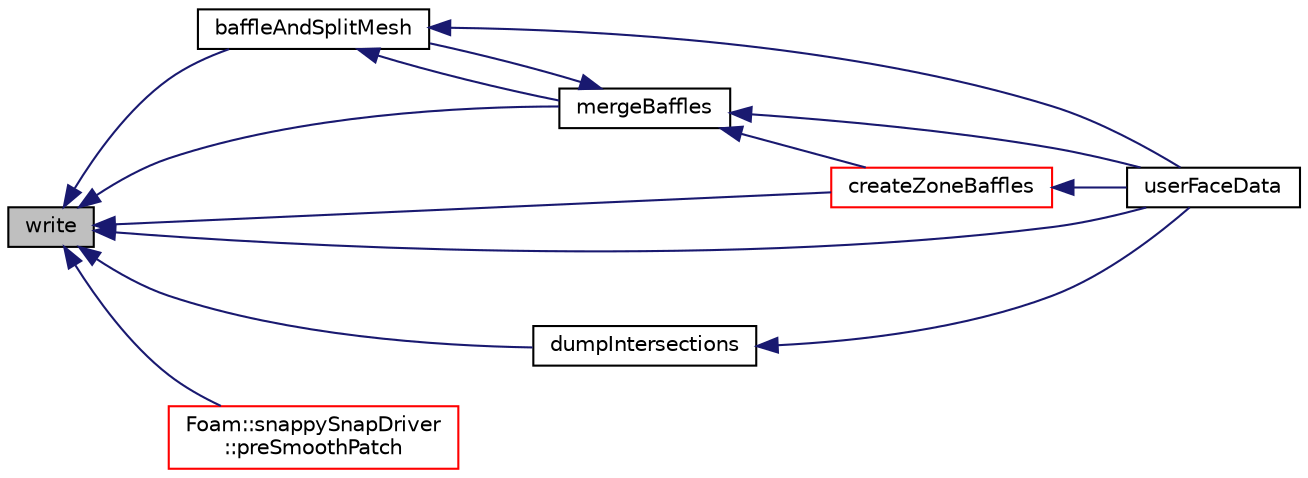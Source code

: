 digraph "write"
{
  bgcolor="transparent";
  edge [fontname="Helvetica",fontsize="10",labelfontname="Helvetica",labelfontsize="10"];
  node [fontname="Helvetica",fontsize="10",shape=record];
  rankdir="LR";
  Node18150 [label="write",height=0.2,width=0.4,color="black", fillcolor="grey75", style="filled", fontcolor="black"];
  Node18150 -> Node18151 [dir="back",color="midnightblue",fontsize="10",style="solid",fontname="Helvetica"];
  Node18151 [label="baffleAndSplitMesh",height=0.2,width=0.4,color="black",URL="$a25857.html#acb8d36155594ec3a96e6b94925c85881",tooltip="Split off unreachable areas of mesh. "];
  Node18151 -> Node18152 [dir="back",color="midnightblue",fontsize="10",style="solid",fontname="Helvetica"];
  Node18152 [label="mergeBaffles",height=0.2,width=0.4,color="black",URL="$a25857.html#aa959f1ef1377d3a4eaac5ff099280e50",tooltip="Merge baffles. Gets pairs of faces. "];
  Node18152 -> Node18151 [dir="back",color="midnightblue",fontsize="10",style="solid",fontname="Helvetica"];
  Node18152 -> Node18153 [dir="back",color="midnightblue",fontsize="10",style="solid",fontname="Helvetica"];
  Node18153 [label="createZoneBaffles",height=0.2,width=0.4,color="red",URL="$a25857.html#a79af0bcc267d8fda8b3f4e683cac915b",tooltip="Create baffles for faces straddling zoned surfaces. Return. "];
  Node18153 -> Node18155 [dir="back",color="midnightblue",fontsize="10",style="solid",fontname="Helvetica"];
  Node18155 [label="userFaceData",height=0.2,width=0.4,color="black",URL="$a25857.html#a2cb6efa4184bedfbed60b069881c26a3"];
  Node18152 -> Node18155 [dir="back",color="midnightblue",fontsize="10",style="solid",fontname="Helvetica"];
  Node18151 -> Node18155 [dir="back",color="midnightblue",fontsize="10",style="solid",fontname="Helvetica"];
  Node18150 -> Node18153 [dir="back",color="midnightblue",fontsize="10",style="solid",fontname="Helvetica"];
  Node18150 -> Node18156 [dir="back",color="midnightblue",fontsize="10",style="solid",fontname="Helvetica"];
  Node18156 [label="dumpIntersections",height=0.2,width=0.4,color="black",URL="$a25857.html#af643aa4961b5dde6d1221b2409aabd4f",tooltip="Debug: Write intersection information to OBJ format. "];
  Node18156 -> Node18155 [dir="back",color="midnightblue",fontsize="10",style="solid",fontname="Helvetica"];
  Node18150 -> Node18152 [dir="back",color="midnightblue",fontsize="10",style="solid",fontname="Helvetica"];
  Node18150 -> Node18157 [dir="back",color="midnightblue",fontsize="10",style="solid",fontname="Helvetica"];
  Node18157 [label="Foam::snappySnapDriver\l::preSmoothPatch",height=0.2,width=0.4,color="red",URL="$a25921.html#a5328524e4037f1f8ecb542c16492d6b9",tooltip="Smooth the mesh (patch and internal) to increase visibility. "];
  Node18150 -> Node18155 [dir="back",color="midnightblue",fontsize="10",style="solid",fontname="Helvetica"];
}
